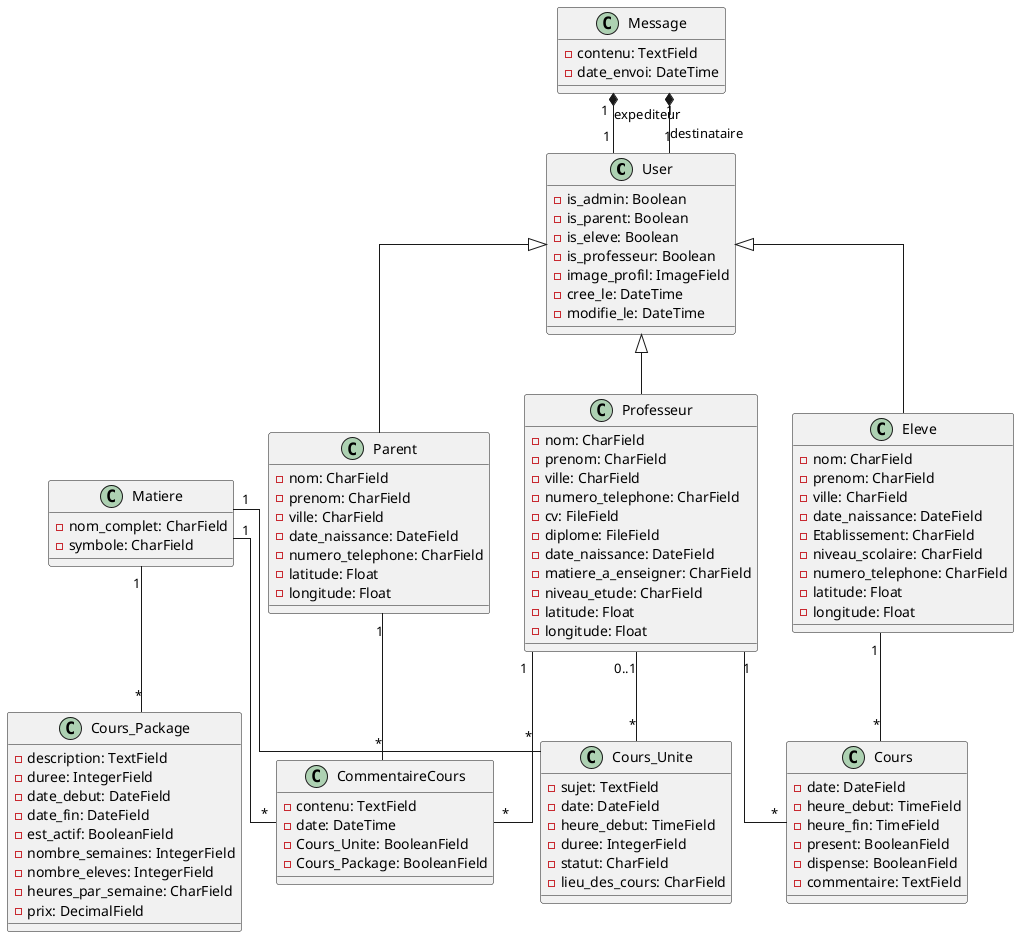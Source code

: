 @startuml
' Adjust diagram layout
skinparam linetype ortho

class User {
    - is_admin: Boolean
    - is_parent: Boolean
    - is_eleve: Boolean
    - is_professeur: Boolean
    - image_profil: ImageField
    - cree_le: DateTime
    - modifie_le: DateTime
}

class Parent {
    - nom: CharField
    - prenom: CharField
    - ville: CharField
    - date_naissance: DateField
    - numero_telephone: CharField
    - latitude: Float
    - longitude: Float
}

class Professeur {
    - nom: CharField
    - prenom: CharField
    - ville: CharField
    - numero_telephone: CharField
    - cv: FileField
    - diplome: FileField
    - date_naissance: DateField
    - matiere_a_enseigner: CharField
    - niveau_etude: CharField
    - latitude: Float
    - longitude: Float
}

class Eleve {
    - nom: CharField
    - prenom: CharField
    - ville: CharField
    - date_naissance: DateField
    - Etablissement: CharField
    - niveau_scolaire: CharField
    - numero_telephone: CharField
    - latitude: Float
    - longitude: Float
}

User <|-- Parent
User <|-- Professeur
User <|-- Eleve

class Matiere {
    - nom_complet: CharField
    - symbole: CharField
}

class CommentaireCours {
    - contenu: TextField
    - date: DateTime
    - Cours_Unite: BooleanField
    - Cours_Package: BooleanField
}

Professeur "1" -- "*" CommentaireCours
Parent "1" -- "*" CommentaireCours
Matiere "1" -- "*" CommentaireCours

class Cours {
    - date: DateField
    - heure_debut: TimeField
    - heure_fin: TimeField
    - present: BooleanField
    - dispense: BooleanField
    - commentaire: TextField
}

Professeur "1" -- "*" Cours
Eleve "1" -- "*" Cours

class Cours_Unite {
    - sujet: TextField
    - date: DateField
    - heure_debut: TimeField
    - duree: IntegerField
    - statut: CharField
    - lieu_des_cours: CharField
}

Matiere "1" -- "*" Cours_Unite
Professeur "0..1" -- "*" Cours_Unite

class Cours_Package {
    - description: TextField
    - duree: IntegerField
    - date_debut: DateField
    - date_fin: DateField
    - est_actif: BooleanField
    - nombre_semaines: IntegerField
    - nombre_eleves: IntegerField
    - heures_par_semaine: CharField
    - prix: DecimalField
}

Matiere "1" -- "*" Cours_Package

class Message {
    - contenu: TextField
    - date_envoi: DateTime
}

Message "1" *-- "1" User : "expediteur"
Message "1" *-- "1" User : "destinataire"

@enduml
